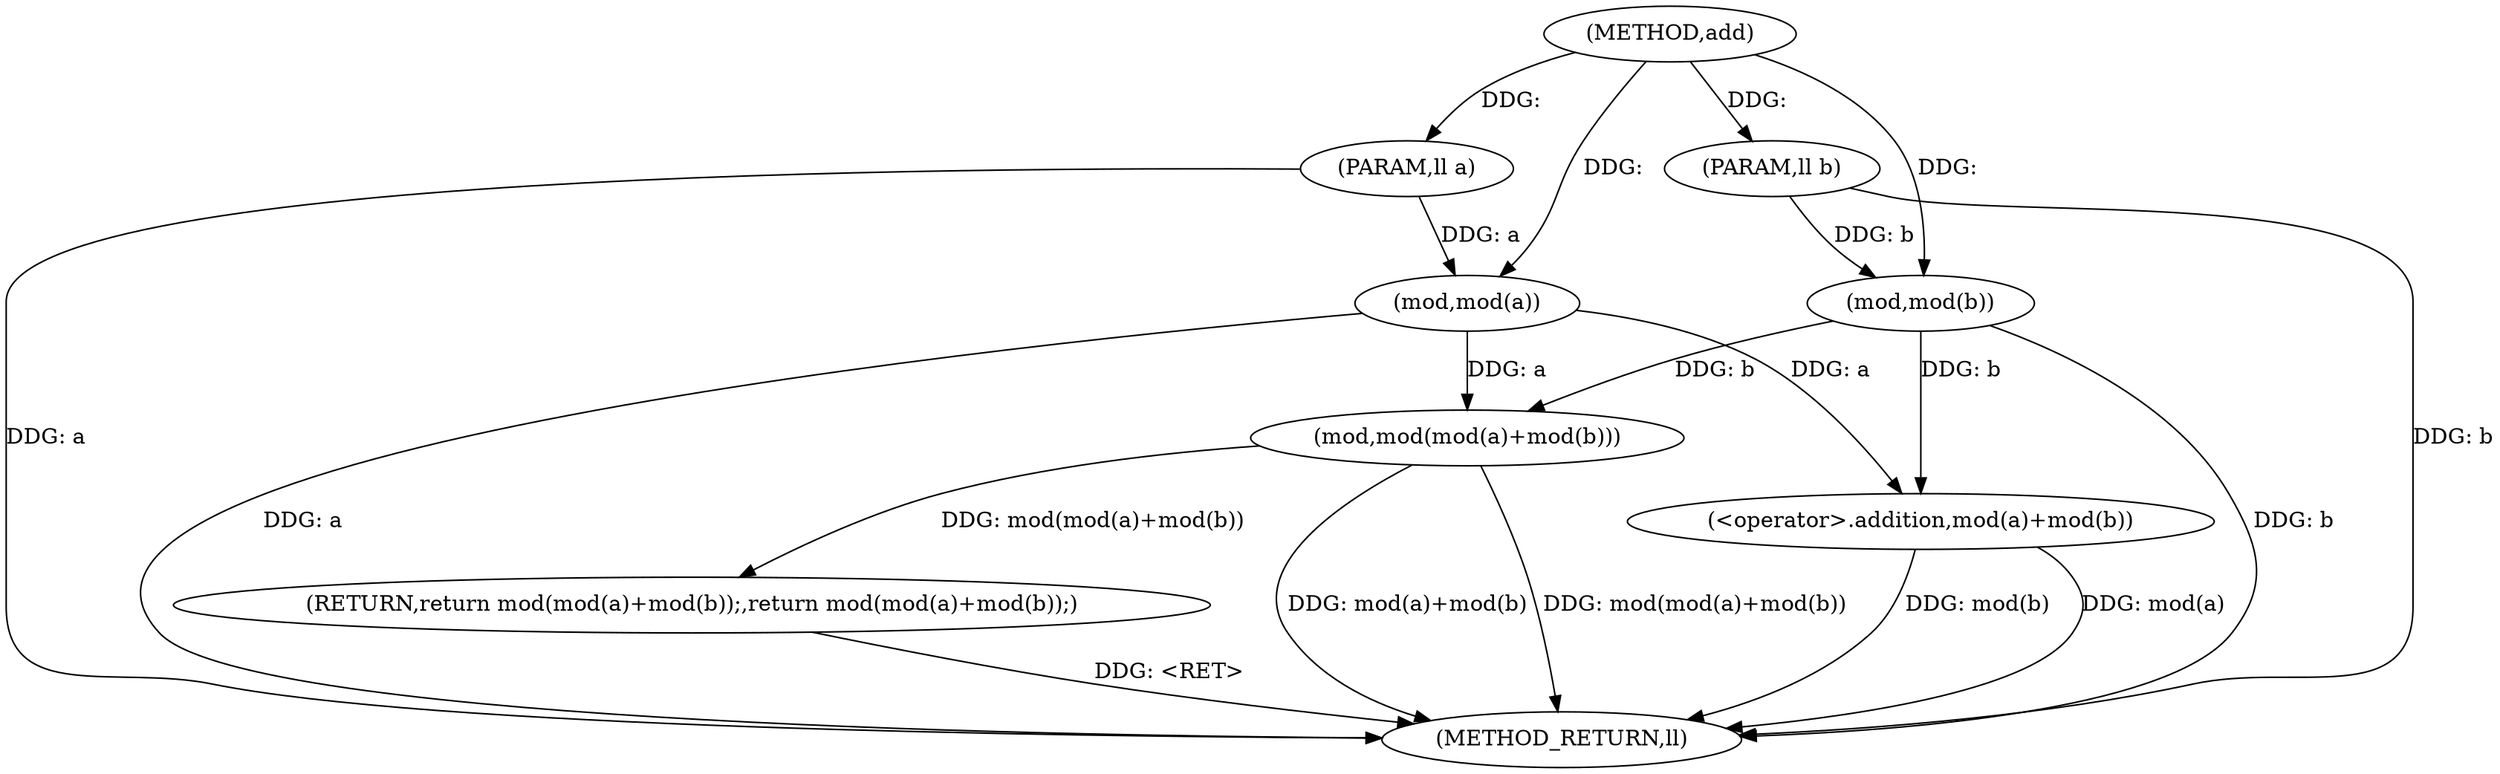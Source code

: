 digraph "add" {  
"1000186" [label = "(METHOD,add)" ]
"1000197" [label = "(METHOD_RETURN,ll)" ]
"1000187" [label = "(PARAM,ll a)" ]
"1000188" [label = "(PARAM,ll b)" ]
"1000190" [label = "(RETURN,return mod(mod(a)+mod(b));,return mod(mod(a)+mod(b));)" ]
"1000191" [label = "(mod,mod(mod(a)+mod(b)))" ]
"1000192" [label = "(<operator>.addition,mod(a)+mod(b))" ]
"1000193" [label = "(mod,mod(a))" ]
"1000195" [label = "(mod,mod(b))" ]
  "1000187" -> "1000197"  [ label = "DDG: a"] 
  "1000188" -> "1000197"  [ label = "DDG: b"] 
  "1000193" -> "1000197"  [ label = "DDG: a"] 
  "1000192" -> "1000197"  [ label = "DDG: mod(a)"] 
  "1000195" -> "1000197"  [ label = "DDG: b"] 
  "1000192" -> "1000197"  [ label = "DDG: mod(b)"] 
  "1000191" -> "1000197"  [ label = "DDG: mod(a)+mod(b)"] 
  "1000191" -> "1000197"  [ label = "DDG: mod(mod(a)+mod(b))"] 
  "1000190" -> "1000197"  [ label = "DDG: <RET>"] 
  "1000186" -> "1000187"  [ label = "DDG: "] 
  "1000186" -> "1000188"  [ label = "DDG: "] 
  "1000191" -> "1000190"  [ label = "DDG: mod(mod(a)+mod(b))"] 
  "1000195" -> "1000191"  [ label = "DDG: b"] 
  "1000193" -> "1000191"  [ label = "DDG: a"] 
  "1000193" -> "1000192"  [ label = "DDG: a"] 
  "1000195" -> "1000192"  [ label = "DDG: b"] 
  "1000187" -> "1000193"  [ label = "DDG: a"] 
  "1000186" -> "1000193"  [ label = "DDG: "] 
  "1000188" -> "1000195"  [ label = "DDG: b"] 
  "1000186" -> "1000195"  [ label = "DDG: "] 
}
